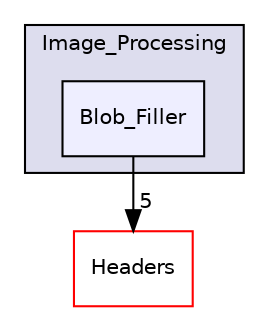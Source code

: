 digraph "Blob_Filler" {
  compound=true
  node [ fontsize="10", fontname="Helvetica"];
  edge [ labelfontsize="10", labelfontname="Helvetica"];
  subgraph clusterdir_5bb2369b5f7fa649cc93423e9de5b920 {
    graph [ bgcolor="#ddddee", pencolor="black", label="Image_Processing" fontname="Helvetica", fontsize="10", URL="dir_5bb2369b5f7fa649cc93423e9de5b920.html"]
  dir_f925a3d67f519551a64ce38ec5c301f2 [shape=box, label="Blob_Filler", style="filled", fillcolor="#eeeeff", pencolor="black", URL="dir_f925a3d67f519551a64ce38ec5c301f2.html"];
  }
  dir_3ed09e8ce6640af79318ee4a8db1ede0 [shape=box label="Headers" fillcolor="white" style="filled" color="red" URL="dir_3ed09e8ce6640af79318ee4a8db1ede0.html"];
  dir_f925a3d67f519551a64ce38ec5c301f2->dir_3ed09e8ce6640af79318ee4a8db1ede0 [headlabel="5", labeldistance=1.5 headhref="dir_000043_000008.html"];
}
